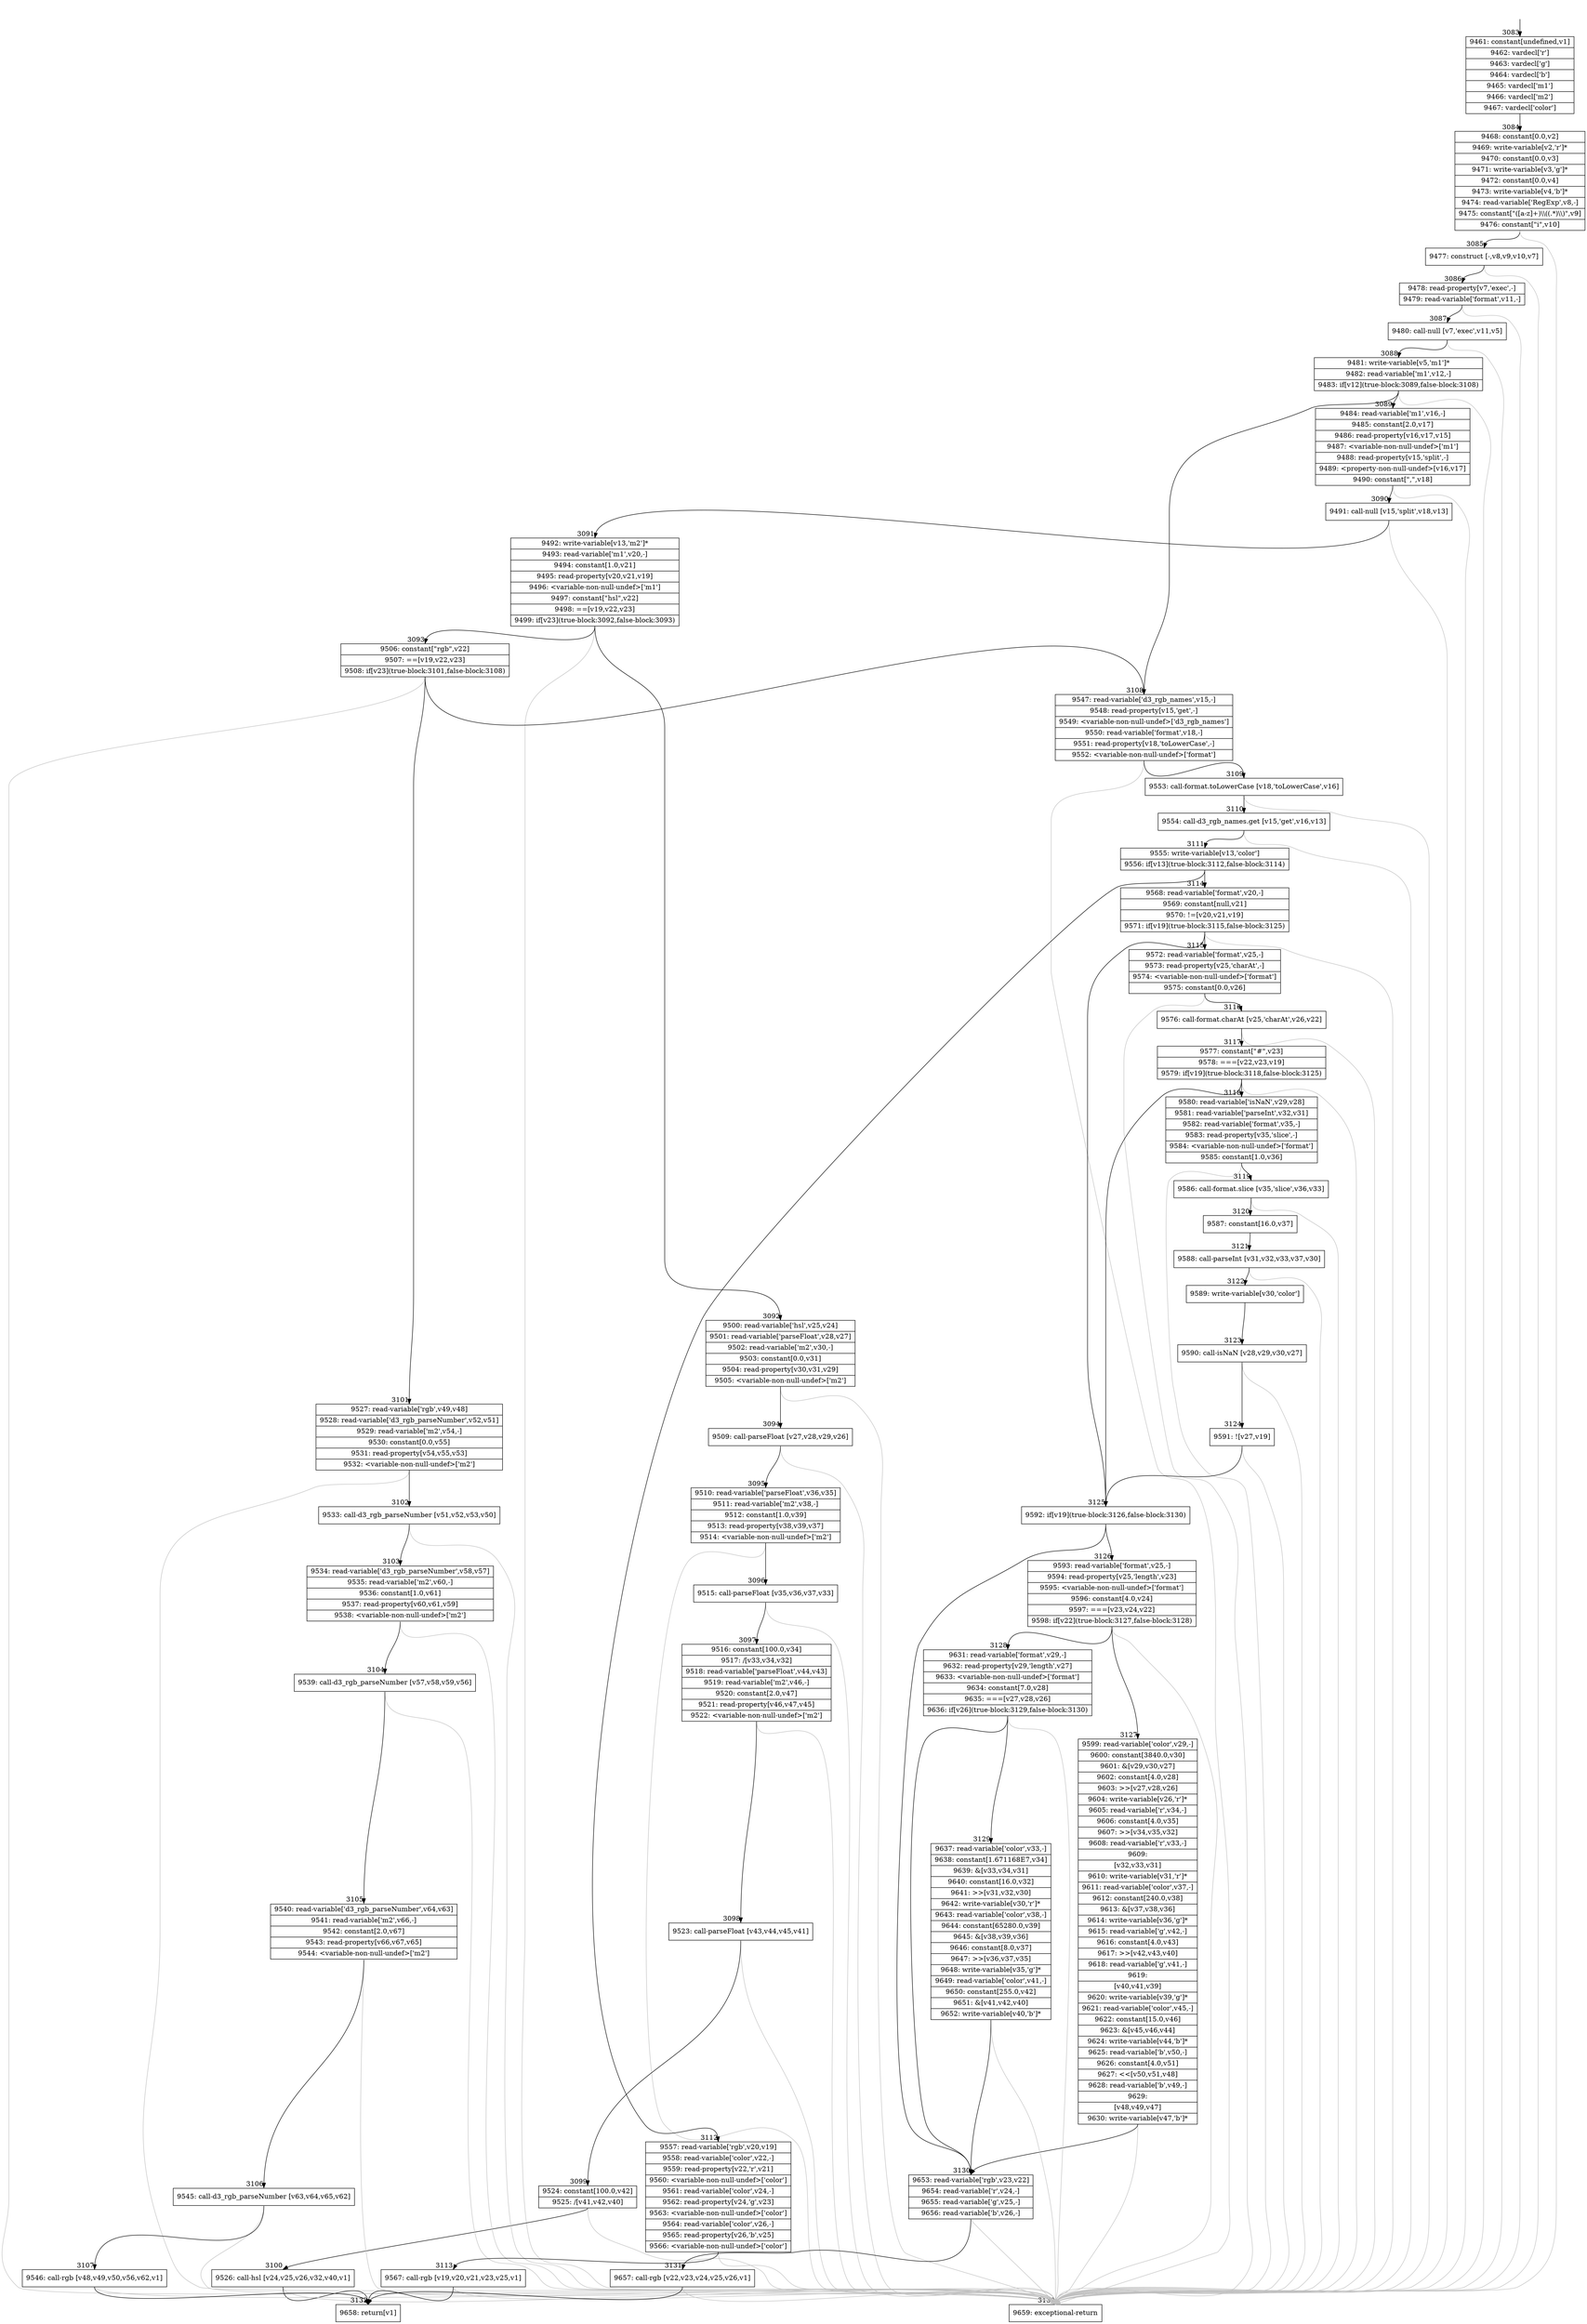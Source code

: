 digraph {
rankdir="TD"
BB_entry290[shape=none,label=""];
BB_entry290 -> BB3083 [tailport=s, headport=n, headlabel="    3083"]
BB3083 [shape=record label="{9461: constant[undefined,v1]|9462: vardecl['r']|9463: vardecl['g']|9464: vardecl['b']|9465: vardecl['m1']|9466: vardecl['m2']|9467: vardecl['color']}" ] 
BB3083 -> BB3084 [tailport=s, headport=n, headlabel="      3084"]
BB3084 [shape=record label="{9468: constant[0.0,v2]|9469: write-variable[v2,'r']*|9470: constant[0.0,v3]|9471: write-variable[v3,'g']*|9472: constant[0.0,v4]|9473: write-variable[v4,'b']*|9474: read-variable['RegExp',v8,-]|9475: constant[\"([a-z]+)\\\\((.*)\\\\)\",v9]|9476: constant[\"i\",v10]}" ] 
BB3084 -> BB3085 [tailport=s, headport=n, headlabel="      3085"]
BB3084 -> BB3133 [tailport=s, headport=n, color=gray, headlabel="      3133"]
BB3085 [shape=record label="{9477: construct [-,v8,v9,v10,v7]}" ] 
BB3085 -> BB3086 [tailport=s, headport=n, headlabel="      3086"]
BB3085 -> BB3133 [tailport=s, headport=n, color=gray]
BB3086 [shape=record label="{9478: read-property[v7,'exec',-]|9479: read-variable['format',v11,-]}" ] 
BB3086 -> BB3087 [tailport=s, headport=n, headlabel="      3087"]
BB3086 -> BB3133 [tailport=s, headport=n, color=gray]
BB3087 [shape=record label="{9480: call-null [v7,'exec',v11,v5]}" ] 
BB3087 -> BB3088 [tailport=s, headport=n, headlabel="      3088"]
BB3087 -> BB3133 [tailport=s, headport=n, color=gray]
BB3088 [shape=record label="{9481: write-variable[v5,'m1']*|9482: read-variable['m1',v12,-]|9483: if[v12](true-block:3089,false-block:3108)}" ] 
BB3088 -> BB3089 [tailport=s, headport=n, headlabel="      3089"]
BB3088 -> BB3108 [tailport=s, headport=n, headlabel="      3108"]
BB3088 -> BB3133 [tailport=s, headport=n, color=gray]
BB3089 [shape=record label="{9484: read-variable['m1',v16,-]|9485: constant[2.0,v17]|9486: read-property[v16,v17,v15]|9487: \<variable-non-null-undef\>['m1']|9488: read-property[v15,'split',-]|9489: \<property-non-null-undef\>[v16,v17]|9490: constant[\",\",v18]}" ] 
BB3089 -> BB3090 [tailport=s, headport=n, headlabel="      3090"]
BB3089 -> BB3133 [tailport=s, headport=n, color=gray]
BB3090 [shape=record label="{9491: call-null [v15,'split',v18,v13]}" ] 
BB3090 -> BB3091 [tailport=s, headport=n, headlabel="      3091"]
BB3090 -> BB3133 [tailport=s, headport=n, color=gray]
BB3091 [shape=record label="{9492: write-variable[v13,'m2']*|9493: read-variable['m1',v20,-]|9494: constant[1.0,v21]|9495: read-property[v20,v21,v19]|9496: \<variable-non-null-undef\>['m1']|9497: constant[\"hsl\",v22]|9498: ==[v19,v22,v23]|9499: if[v23](true-block:3092,false-block:3093)}" ] 
BB3091 -> BB3092 [tailport=s, headport=n, headlabel="      3092"]
BB3091 -> BB3093 [tailport=s, headport=n, headlabel="      3093"]
BB3091 -> BB3133 [tailport=s, headport=n, color=gray]
BB3092 [shape=record label="{9500: read-variable['hsl',v25,v24]|9501: read-variable['parseFloat',v28,v27]|9502: read-variable['m2',v30,-]|9503: constant[0.0,v31]|9504: read-property[v30,v31,v29]|9505: \<variable-non-null-undef\>['m2']}" ] 
BB3092 -> BB3094 [tailport=s, headport=n, headlabel="      3094"]
BB3092 -> BB3133 [tailport=s, headport=n, color=gray]
BB3093 [shape=record label="{9506: constant[\"rgb\",v22]|9507: ==[v19,v22,v23]|9508: if[v23](true-block:3101,false-block:3108)}" ] 
BB3093 -> BB3101 [tailport=s, headport=n, headlabel="      3101"]
BB3093 -> BB3108 [tailport=s, headport=n]
BB3093 -> BB3133 [tailport=s, headport=n, color=gray]
BB3094 [shape=record label="{9509: call-parseFloat [v27,v28,v29,v26]}" ] 
BB3094 -> BB3095 [tailport=s, headport=n, headlabel="      3095"]
BB3094 -> BB3133 [tailport=s, headport=n, color=gray]
BB3095 [shape=record label="{9510: read-variable['parseFloat',v36,v35]|9511: read-variable['m2',v38,-]|9512: constant[1.0,v39]|9513: read-property[v38,v39,v37]|9514: \<variable-non-null-undef\>['m2']}" ] 
BB3095 -> BB3096 [tailport=s, headport=n, headlabel="      3096"]
BB3095 -> BB3133 [tailport=s, headport=n, color=gray]
BB3096 [shape=record label="{9515: call-parseFloat [v35,v36,v37,v33]}" ] 
BB3096 -> BB3097 [tailport=s, headport=n, headlabel="      3097"]
BB3096 -> BB3133 [tailport=s, headport=n, color=gray]
BB3097 [shape=record label="{9516: constant[100.0,v34]|9517: /[v33,v34,v32]|9518: read-variable['parseFloat',v44,v43]|9519: read-variable['m2',v46,-]|9520: constant[2.0,v47]|9521: read-property[v46,v47,v45]|9522: \<variable-non-null-undef\>['m2']}" ] 
BB3097 -> BB3098 [tailport=s, headport=n, headlabel="      3098"]
BB3097 -> BB3133 [tailport=s, headport=n, color=gray]
BB3098 [shape=record label="{9523: call-parseFloat [v43,v44,v45,v41]}" ] 
BB3098 -> BB3099 [tailport=s, headport=n, headlabel="      3099"]
BB3098 -> BB3133 [tailport=s, headport=n, color=gray]
BB3099 [shape=record label="{9524: constant[100.0,v42]|9525: /[v41,v42,v40]}" ] 
BB3099 -> BB3100 [tailport=s, headport=n, headlabel="      3100"]
BB3099 -> BB3133 [tailport=s, headport=n, color=gray]
BB3100 [shape=record label="{9526: call-hsl [v24,v25,v26,v32,v40,v1]}" ] 
BB3100 -> BB3132 [tailport=s, headport=n, headlabel="      3132"]
BB3100 -> BB3133 [tailport=s, headport=n, color=gray]
BB3101 [shape=record label="{9527: read-variable['rgb',v49,v48]|9528: read-variable['d3_rgb_parseNumber',v52,v51]|9529: read-variable['m2',v54,-]|9530: constant[0.0,v55]|9531: read-property[v54,v55,v53]|9532: \<variable-non-null-undef\>['m2']}" ] 
BB3101 -> BB3102 [tailport=s, headport=n, headlabel="      3102"]
BB3101 -> BB3133 [tailport=s, headport=n, color=gray]
BB3102 [shape=record label="{9533: call-d3_rgb_parseNumber [v51,v52,v53,v50]}" ] 
BB3102 -> BB3103 [tailport=s, headport=n, headlabel="      3103"]
BB3102 -> BB3133 [tailport=s, headport=n, color=gray]
BB3103 [shape=record label="{9534: read-variable['d3_rgb_parseNumber',v58,v57]|9535: read-variable['m2',v60,-]|9536: constant[1.0,v61]|9537: read-property[v60,v61,v59]|9538: \<variable-non-null-undef\>['m2']}" ] 
BB3103 -> BB3104 [tailport=s, headport=n, headlabel="      3104"]
BB3103 -> BB3133 [tailport=s, headport=n, color=gray]
BB3104 [shape=record label="{9539: call-d3_rgb_parseNumber [v57,v58,v59,v56]}" ] 
BB3104 -> BB3105 [tailport=s, headport=n, headlabel="      3105"]
BB3104 -> BB3133 [tailport=s, headport=n, color=gray]
BB3105 [shape=record label="{9540: read-variable['d3_rgb_parseNumber',v64,v63]|9541: read-variable['m2',v66,-]|9542: constant[2.0,v67]|9543: read-property[v66,v67,v65]|9544: \<variable-non-null-undef\>['m2']}" ] 
BB3105 -> BB3106 [tailport=s, headport=n, headlabel="      3106"]
BB3105 -> BB3133 [tailport=s, headport=n, color=gray]
BB3106 [shape=record label="{9545: call-d3_rgb_parseNumber [v63,v64,v65,v62]}" ] 
BB3106 -> BB3107 [tailport=s, headport=n, headlabel="      3107"]
BB3106 -> BB3133 [tailport=s, headport=n, color=gray]
BB3107 [shape=record label="{9546: call-rgb [v48,v49,v50,v56,v62,v1]}" ] 
BB3107 -> BB3132 [tailport=s, headport=n]
BB3107 -> BB3133 [tailport=s, headport=n, color=gray]
BB3108 [shape=record label="{9547: read-variable['d3_rgb_names',v15,-]|9548: read-property[v15,'get',-]|9549: \<variable-non-null-undef\>['d3_rgb_names']|9550: read-variable['format',v18,-]|9551: read-property[v18,'toLowerCase',-]|9552: \<variable-non-null-undef\>['format']}" ] 
BB3108 -> BB3109 [tailport=s, headport=n, headlabel="      3109"]
BB3108 -> BB3133 [tailport=s, headport=n, color=gray]
BB3109 [shape=record label="{9553: call-format.toLowerCase [v18,'toLowerCase',v16]}" ] 
BB3109 -> BB3110 [tailport=s, headport=n, headlabel="      3110"]
BB3109 -> BB3133 [tailport=s, headport=n, color=gray]
BB3110 [shape=record label="{9554: call-d3_rgb_names.get [v15,'get',v16,v13]}" ] 
BB3110 -> BB3111 [tailport=s, headport=n, headlabel="      3111"]
BB3110 -> BB3133 [tailport=s, headport=n, color=gray]
BB3111 [shape=record label="{9555: write-variable[v13,'color']|9556: if[v13](true-block:3112,false-block:3114)}" ] 
BB3111 -> BB3112 [tailport=s, headport=n, headlabel="      3112"]
BB3111 -> BB3114 [tailport=s, headport=n, headlabel="      3114"]
BB3112 [shape=record label="{9557: read-variable['rgb',v20,v19]|9558: read-variable['color',v22,-]|9559: read-property[v22,'r',v21]|9560: \<variable-non-null-undef\>['color']|9561: read-variable['color',v24,-]|9562: read-property[v24,'g',v23]|9563: \<variable-non-null-undef\>['color']|9564: read-variable['color',v26,-]|9565: read-property[v26,'b',v25]|9566: \<variable-non-null-undef\>['color']}" ] 
BB3112 -> BB3113 [tailport=s, headport=n, headlabel="      3113"]
BB3112 -> BB3133 [tailport=s, headport=n, color=gray]
BB3113 [shape=record label="{9567: call-rgb [v19,v20,v21,v23,v25,v1]}" ] 
BB3113 -> BB3132 [tailport=s, headport=n]
BB3113 -> BB3133 [tailport=s, headport=n, color=gray]
BB3114 [shape=record label="{9568: read-variable['format',v20,-]|9569: constant[null,v21]|9570: !=[v20,v21,v19]|9571: if[v19](true-block:3115,false-block:3125)}" ] 
BB3114 -> BB3125 [tailport=s, headport=n, headlabel="      3125"]
BB3114 -> BB3115 [tailport=s, headport=n, headlabel="      3115"]
BB3114 -> BB3133 [tailport=s, headport=n, color=gray]
BB3115 [shape=record label="{9572: read-variable['format',v25,-]|9573: read-property[v25,'charAt',-]|9574: \<variable-non-null-undef\>['format']|9575: constant[0.0,v26]}" ] 
BB3115 -> BB3116 [tailport=s, headport=n, headlabel="      3116"]
BB3115 -> BB3133 [tailport=s, headport=n, color=gray]
BB3116 [shape=record label="{9576: call-format.charAt [v25,'charAt',v26,v22]}" ] 
BB3116 -> BB3117 [tailport=s, headport=n, headlabel="      3117"]
BB3116 -> BB3133 [tailport=s, headport=n, color=gray]
BB3117 [shape=record label="{9577: constant[\"#\",v23]|9578: ===[v22,v23,v19]|9579: if[v19](true-block:3118,false-block:3125)}" ] 
BB3117 -> BB3125 [tailport=s, headport=n]
BB3117 -> BB3118 [tailport=s, headport=n, headlabel="      3118"]
BB3117 -> BB3133 [tailport=s, headport=n, color=gray]
BB3118 [shape=record label="{9580: read-variable['isNaN',v29,v28]|9581: read-variable['parseInt',v32,v31]|9582: read-variable['format',v35,-]|9583: read-property[v35,'slice',-]|9584: \<variable-non-null-undef\>['format']|9585: constant[1.0,v36]}" ] 
BB3118 -> BB3119 [tailport=s, headport=n, headlabel="      3119"]
BB3118 -> BB3133 [tailport=s, headport=n, color=gray]
BB3119 [shape=record label="{9586: call-format.slice [v35,'slice',v36,v33]}" ] 
BB3119 -> BB3120 [tailport=s, headport=n, headlabel="      3120"]
BB3119 -> BB3133 [tailport=s, headport=n, color=gray]
BB3120 [shape=record label="{9587: constant[16.0,v37]}" ] 
BB3120 -> BB3121 [tailport=s, headport=n, headlabel="      3121"]
BB3121 [shape=record label="{9588: call-parseInt [v31,v32,v33,v37,v30]}" ] 
BB3121 -> BB3122 [tailport=s, headport=n, headlabel="      3122"]
BB3121 -> BB3133 [tailport=s, headport=n, color=gray]
BB3122 [shape=record label="{9589: write-variable[v30,'color']}" ] 
BB3122 -> BB3123 [tailport=s, headport=n, headlabel="      3123"]
BB3123 [shape=record label="{9590: call-isNaN [v28,v29,v30,v27]}" ] 
BB3123 -> BB3124 [tailport=s, headport=n, headlabel="      3124"]
BB3123 -> BB3133 [tailport=s, headport=n, color=gray]
BB3124 [shape=record label="{9591: ![v27,v19]}" ] 
BB3124 -> BB3125 [tailport=s, headport=n]
BB3124 -> BB3133 [tailport=s, headport=n, color=gray]
BB3125 [shape=record label="{9592: if[v19](true-block:3126,false-block:3130)}" ] 
BB3125 -> BB3126 [tailport=s, headport=n, headlabel="      3126"]
BB3125 -> BB3130 [tailport=s, headport=n, headlabel="      3130"]
BB3126 [shape=record label="{9593: read-variable['format',v25,-]|9594: read-property[v25,'length',v23]|9595: \<variable-non-null-undef\>['format']|9596: constant[4.0,v24]|9597: ===[v23,v24,v22]|9598: if[v22](true-block:3127,false-block:3128)}" ] 
BB3126 -> BB3127 [tailport=s, headport=n, headlabel="      3127"]
BB3126 -> BB3128 [tailport=s, headport=n, headlabel="      3128"]
BB3126 -> BB3133 [tailport=s, headport=n, color=gray]
BB3127 [shape=record label="{9599: read-variable['color',v29,-]|9600: constant[3840.0,v30]|9601: &[v29,v30,v27]|9602: constant[4.0,v28]|9603: \>\>[v27,v28,v26]|9604: write-variable[v26,'r']*|9605: read-variable['r',v34,-]|9606: constant[4.0,v35]|9607: \>\>[v34,v35,v32]|9608: read-variable['r',v33,-]|9609: |[v32,v33,v31]|9610: write-variable[v31,'r']*|9611: read-variable['color',v37,-]|9612: constant[240.0,v38]|9613: &[v37,v38,v36]|9614: write-variable[v36,'g']*|9615: read-variable['g',v42,-]|9616: constant[4.0,v43]|9617: \>\>[v42,v43,v40]|9618: read-variable['g',v41,-]|9619: |[v40,v41,v39]|9620: write-variable[v39,'g']*|9621: read-variable['color',v45,-]|9622: constant[15.0,v46]|9623: &[v45,v46,v44]|9624: write-variable[v44,'b']*|9625: read-variable['b',v50,-]|9626: constant[4.0,v51]|9627: \<\<[v50,v51,v48]|9628: read-variable['b',v49,-]|9629: |[v48,v49,v47]|9630: write-variable[v47,'b']*}" ] 
BB3127 -> BB3130 [tailport=s, headport=n]
BB3127 -> BB3133 [tailport=s, headport=n, color=gray]
BB3128 [shape=record label="{9631: read-variable['format',v29,-]|9632: read-property[v29,'length',v27]|9633: \<variable-non-null-undef\>['format']|9634: constant[7.0,v28]|9635: ===[v27,v28,v26]|9636: if[v26](true-block:3129,false-block:3130)}" ] 
BB3128 -> BB3129 [tailport=s, headport=n, headlabel="      3129"]
BB3128 -> BB3130 [tailport=s, headport=n]
BB3128 -> BB3133 [tailport=s, headport=n, color=gray]
BB3129 [shape=record label="{9637: read-variable['color',v33,-]|9638: constant[1.671168E7,v34]|9639: &[v33,v34,v31]|9640: constant[16.0,v32]|9641: \>\>[v31,v32,v30]|9642: write-variable[v30,'r']*|9643: read-variable['color',v38,-]|9644: constant[65280.0,v39]|9645: &[v38,v39,v36]|9646: constant[8.0,v37]|9647: \>\>[v36,v37,v35]|9648: write-variable[v35,'g']*|9649: read-variable['color',v41,-]|9650: constant[255.0,v42]|9651: &[v41,v42,v40]|9652: write-variable[v40,'b']*}" ] 
BB3129 -> BB3130 [tailport=s, headport=n]
BB3129 -> BB3133 [tailport=s, headport=n, color=gray]
BB3130 [shape=record label="{9653: read-variable['rgb',v23,v22]|9654: read-variable['r',v24,-]|9655: read-variable['g',v25,-]|9656: read-variable['b',v26,-]}" ] 
BB3130 -> BB3131 [tailport=s, headport=n, headlabel="      3131"]
BB3130 -> BB3133 [tailport=s, headport=n, color=gray]
BB3131 [shape=record label="{9657: call-rgb [v22,v23,v24,v25,v26,v1]}" ] 
BB3131 -> BB3132 [tailport=s, headport=n]
BB3131 -> BB3133 [tailport=s, headport=n, color=gray]
BB3132 [shape=record label="{9658: return[v1]}" ] 
BB3133 [shape=record label="{9659: exceptional-return}" ] 
//#$~ 1735
}
